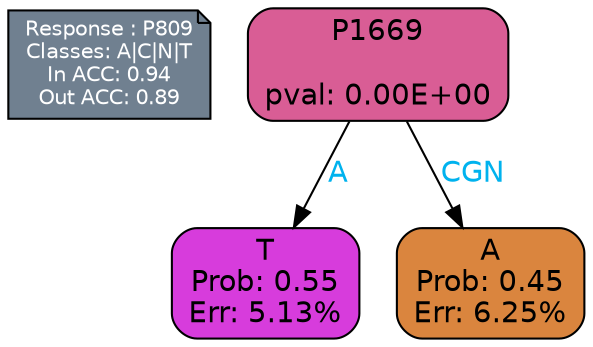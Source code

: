 digraph Tree {
node [shape=box, style="filled, rounded", color="black", fontname=helvetica] ;
graph [ranksep=equally, splines=polylines, bgcolor=transparent, dpi=600] ;
edge [fontname=helvetica] ;
LEGEND [label="Response : P809
Classes: A|C|N|T
In ACC: 0.94
Out ACC: 0.89
",shape=note,align=left,style=filled,fillcolor="slategray",fontcolor="white",fontsize=10];1 [label="P1669

pval: 0.00E+00", fillcolor="#d95d95"] ;
2 [label="T
Prob: 0.55
Err: 5.13%", fillcolor="#d73cdc"] ;
3 [label="A
Prob: 0.45
Err: 6.25%", fillcolor="#da853e"] ;
1 -> 2 [label="A",fontcolor=deepskyblue2] ;
1 -> 3 [label="CGN",fontcolor=deepskyblue2] ;
{rank = same; 2;3;}{rank = same; LEGEND;1;}}
